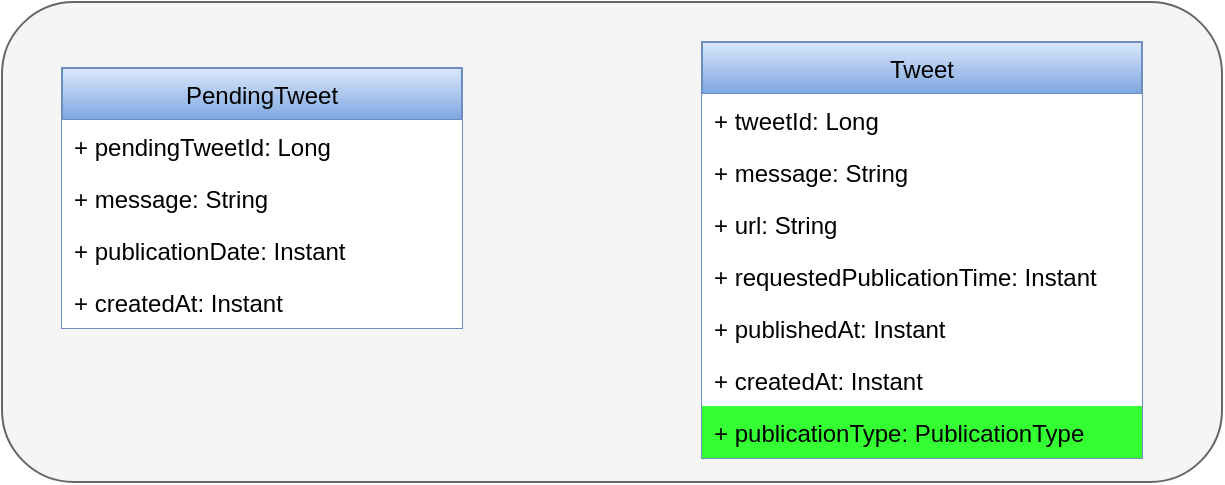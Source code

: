 <mxfile version="15.8.2" type="device"><diagram id="JaQUfhBU_iUaEwTsBfSI" name="Page-1"><mxGraphModel dx="1422" dy="644" grid="1" gridSize="10" guides="1" tooltips="1" connect="1" arrows="1" fold="1" page="1" pageScale="1" pageWidth="827" pageHeight="1169" math="0" shadow="0"><root><mxCell id="0"/><mxCell id="1" parent="0"/><mxCell id="09edNfEtkArgiSdtpMBt-26" value="" style="rounded=1;whiteSpace=wrap;html=1;fillColor=#f5f5f5;fontColor=#333333;strokeColor=#666666;" vertex="1" parent="1"><mxGeometry x="110" y="120" width="610" height="240" as="geometry"/></mxCell><mxCell id="09edNfEtkArgiSdtpMBt-9" value="PendingTweet" style="swimlane;fontStyle=0;childLayout=stackLayout;horizontal=1;startSize=26;fillColor=#dae8fc;horizontalStack=0;resizeParent=1;resizeParentMax=0;resizeLast=0;collapsible=1;marginBottom=0;strokeColor=#6c8ebf;gradientColor=#7ea6e0;" vertex="1" parent="1"><mxGeometry x="140" y="153" width="200" height="130" as="geometry"/></mxCell><mxCell id="09edNfEtkArgiSdtpMBt-10" value="+ pendingTweetId: Long" style="text;strokeColor=none;fillColor=default;align=left;verticalAlign=top;spacingLeft=4;spacingRight=4;overflow=hidden;rotatable=0;points=[[0,0.5],[1,0.5]];portConstraint=eastwest;" vertex="1" parent="09edNfEtkArgiSdtpMBt-9"><mxGeometry y="26" width="200" height="26" as="geometry"/></mxCell><mxCell id="09edNfEtkArgiSdtpMBt-11" value="+ message: String" style="text;strokeColor=none;fillColor=default;align=left;verticalAlign=top;spacingLeft=4;spacingRight=4;overflow=hidden;rotatable=0;points=[[0,0.5],[1,0.5]];portConstraint=eastwest;" vertex="1" parent="09edNfEtkArgiSdtpMBt-9"><mxGeometry y="52" width="200" height="26" as="geometry"/></mxCell><mxCell id="09edNfEtkArgiSdtpMBt-13" value="+ publicationDate: Instant" style="text;strokeColor=none;fillColor=default;align=left;verticalAlign=top;spacingLeft=4;spacingRight=4;overflow=hidden;rotatable=0;points=[[0,0.5],[1,0.5]];portConstraint=eastwest;" vertex="1" parent="09edNfEtkArgiSdtpMBt-9"><mxGeometry y="78" width="200" height="26" as="geometry"/></mxCell><mxCell id="09edNfEtkArgiSdtpMBt-14" value="+ createdAt: Instant" style="text;strokeColor=none;fillColor=default;align=left;verticalAlign=top;spacingLeft=4;spacingRight=4;overflow=hidden;rotatable=0;points=[[0,0.5],[1,0.5]];portConstraint=eastwest;" vertex="1" parent="09edNfEtkArgiSdtpMBt-9"><mxGeometry y="104" width="200" height="26" as="geometry"/></mxCell><mxCell id="09edNfEtkArgiSdtpMBt-2" value="Tweet" style="swimlane;fontStyle=0;childLayout=stackLayout;horizontal=1;startSize=26;fillColor=#dae8fc;horizontalStack=0;resizeParent=1;resizeParentMax=0;resizeLast=0;collapsible=1;marginBottom=0;strokeColor=#6c8ebf;gradientColor=#7ea6e0;" vertex="1" parent="1"><mxGeometry x="460" y="140" width="220" height="208" as="geometry"/></mxCell><mxCell id="09edNfEtkArgiSdtpMBt-3" value="+ tweetId: Long" style="text;align=left;verticalAlign=top;spacingLeft=4;spacingRight=4;overflow=hidden;rotatable=0;points=[[0,0.5],[1,0.5]];portConstraint=eastwest;fillColor=default;" vertex="1" parent="09edNfEtkArgiSdtpMBt-2"><mxGeometry y="26" width="220" height="26" as="geometry"/></mxCell><mxCell id="09edNfEtkArgiSdtpMBt-4" value="+ message: String" style="text;strokeColor=none;fillColor=default;align=left;verticalAlign=top;spacingLeft=4;spacingRight=4;overflow=hidden;rotatable=0;points=[[0,0.5],[1,0.5]];portConstraint=eastwest;" vertex="1" parent="09edNfEtkArgiSdtpMBt-2"><mxGeometry y="52" width="220" height="26" as="geometry"/></mxCell><mxCell id="09edNfEtkArgiSdtpMBt-27" value="+ url: String" style="text;strokeColor=none;fillColor=default;align=left;verticalAlign=top;spacingLeft=4;spacingRight=4;overflow=hidden;rotatable=0;points=[[0,0.5],[1,0.5]];portConstraint=eastwest;" vertex="1" parent="09edNfEtkArgiSdtpMBt-2"><mxGeometry y="78" width="220" height="26" as="geometry"/></mxCell><mxCell id="09edNfEtkArgiSdtpMBt-6" value="+ requestedPublicationTime: Instant" style="text;strokeColor=none;fillColor=default;align=left;verticalAlign=top;spacingLeft=4;spacingRight=4;overflow=hidden;rotatable=0;points=[[0,0.5],[1,0.5]];portConstraint=eastwest;" vertex="1" parent="09edNfEtkArgiSdtpMBt-2"><mxGeometry y="104" width="220" height="26" as="geometry"/></mxCell><mxCell id="09edNfEtkArgiSdtpMBt-7" value="+ publishedAt: Instant" style="text;strokeColor=none;fillColor=default;align=left;verticalAlign=top;spacingLeft=4;spacingRight=4;overflow=hidden;rotatable=0;points=[[0,0.5],[1,0.5]];portConstraint=eastwest;" vertex="1" parent="09edNfEtkArgiSdtpMBt-2"><mxGeometry y="130" width="220" height="26" as="geometry"/></mxCell><mxCell id="09edNfEtkArgiSdtpMBt-8" value="+ createdAt: Instant" style="text;strokeColor=none;fillColor=default;align=left;verticalAlign=top;spacingLeft=4;spacingRight=4;overflow=hidden;rotatable=0;points=[[0,0.5],[1,0.5]];portConstraint=eastwest;" vertex="1" parent="09edNfEtkArgiSdtpMBt-2"><mxGeometry y="156" width="220" height="26" as="geometry"/></mxCell><mxCell id="09edNfEtkArgiSdtpMBt-28" value="+ publicationType: PublicationType" style="text;strokeColor=none;fillColor=#33FF33;align=left;verticalAlign=top;spacingLeft=4;spacingRight=4;overflow=hidden;rotatable=0;points=[[0,0.5],[1,0.5]];portConstraint=eastwest;" vertex="1" parent="09edNfEtkArgiSdtpMBt-2"><mxGeometry y="182" width="220" height="26" as="geometry"/></mxCell></root></mxGraphModel></diagram></mxfile>